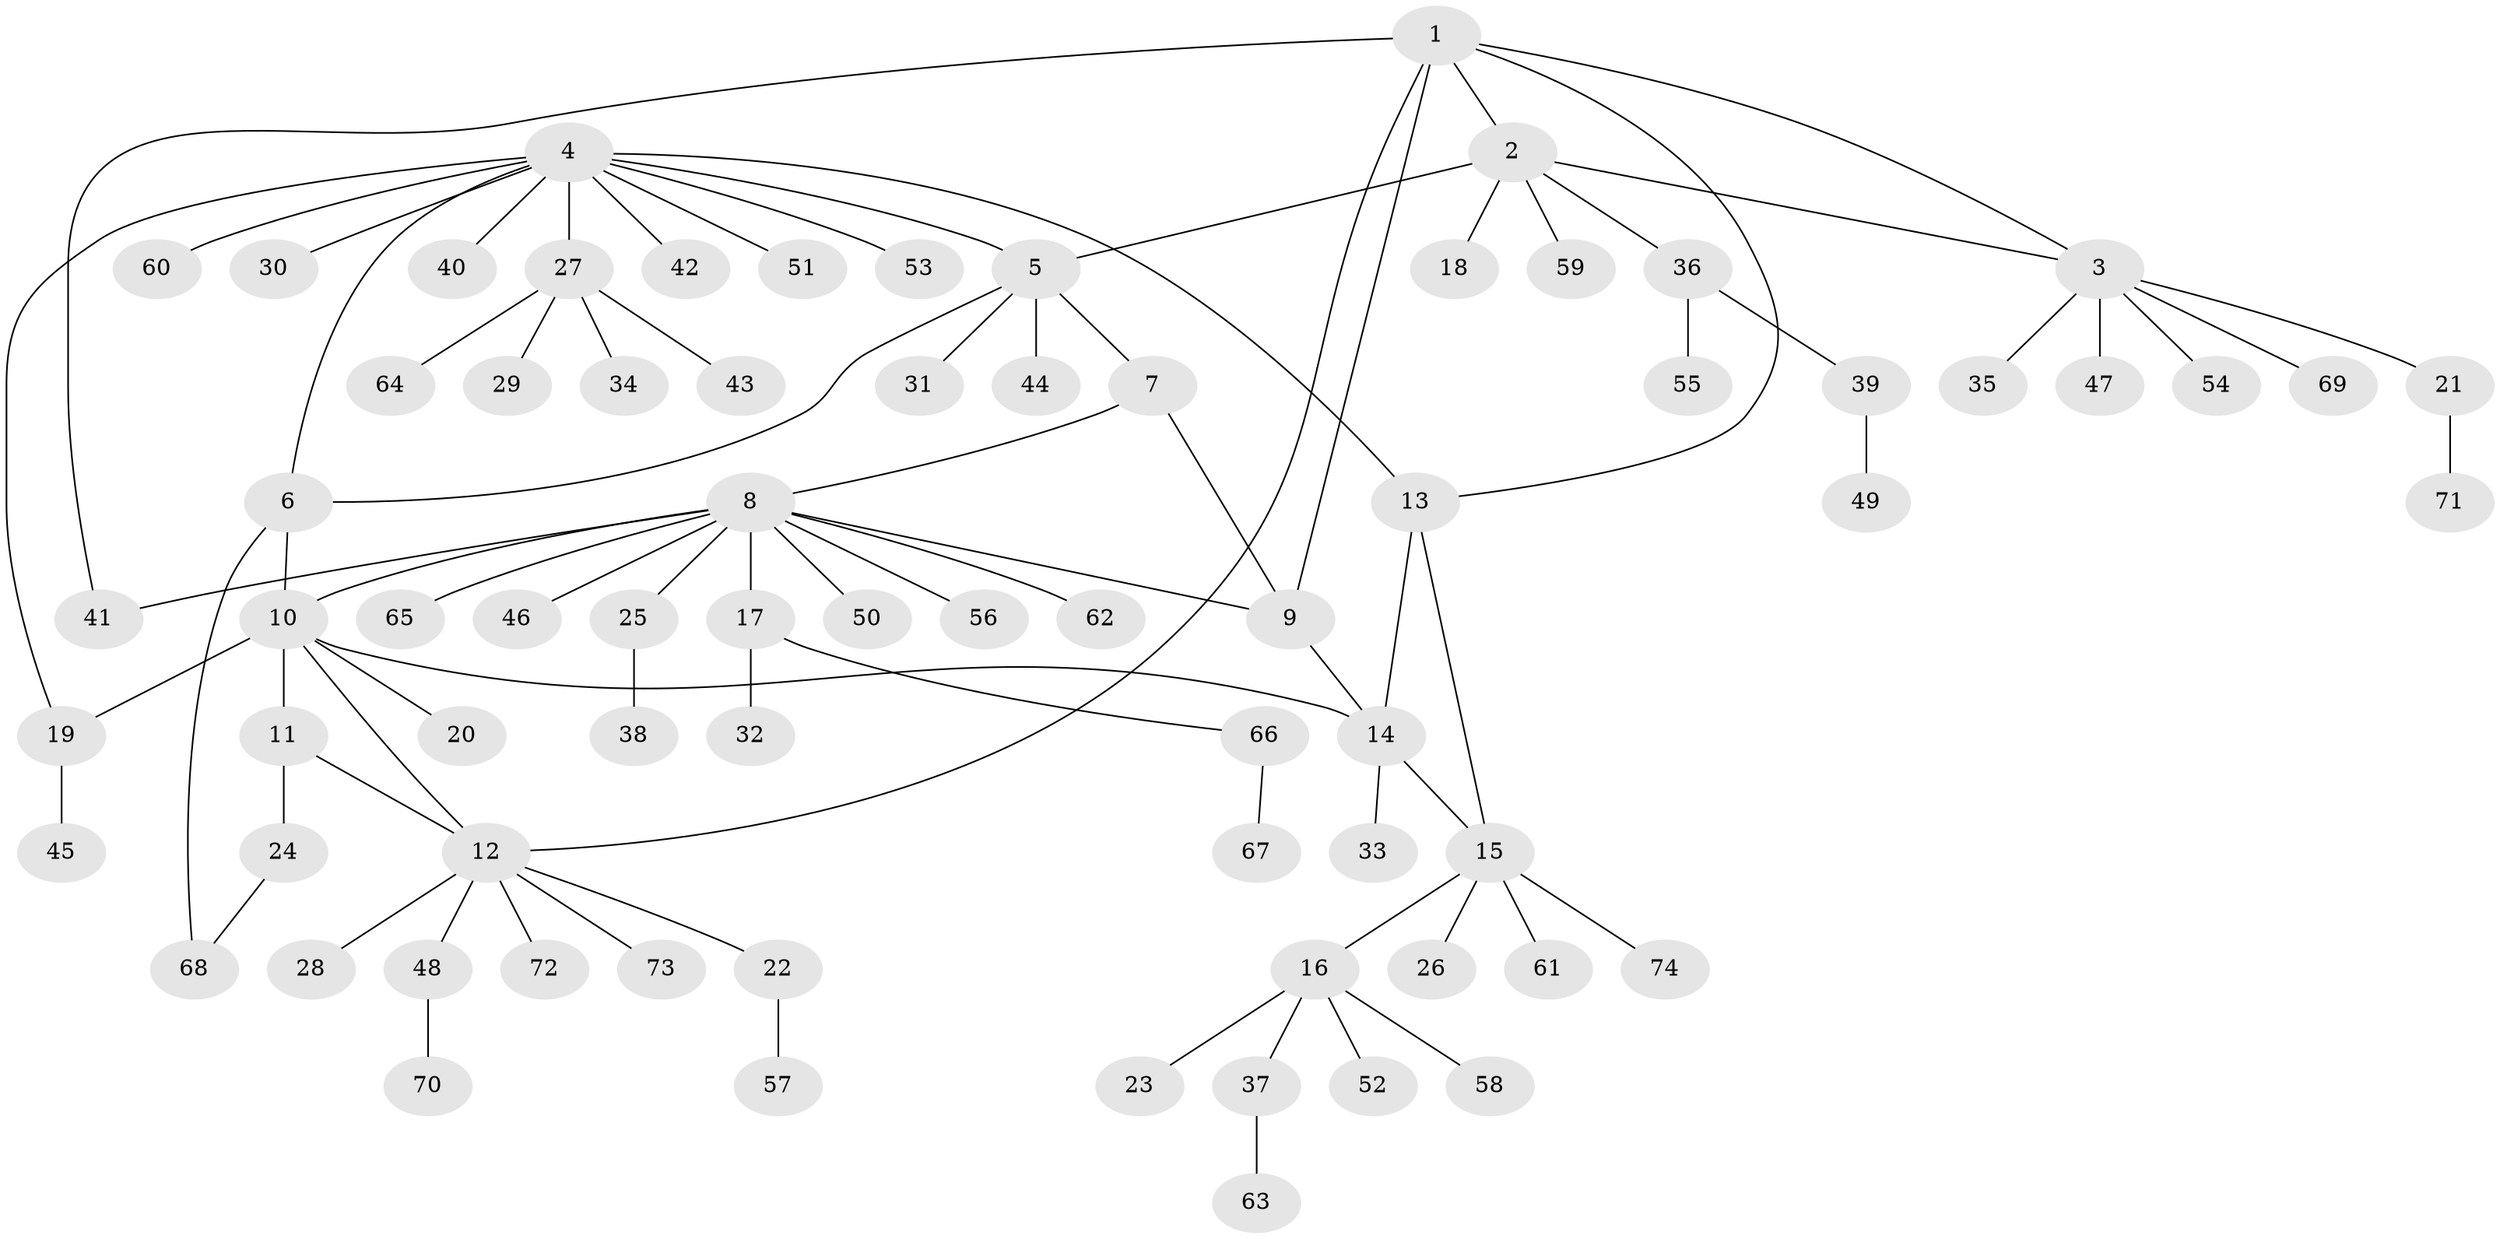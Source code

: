 // Generated by graph-tools (version 1.1) at 2025/55/03/09/25 04:55:37]
// undirected, 74 vertices, 87 edges
graph export_dot {
graph [start="1"]
  node [color=gray90,style=filled];
  1;
  2;
  3;
  4;
  5;
  6;
  7;
  8;
  9;
  10;
  11;
  12;
  13;
  14;
  15;
  16;
  17;
  18;
  19;
  20;
  21;
  22;
  23;
  24;
  25;
  26;
  27;
  28;
  29;
  30;
  31;
  32;
  33;
  34;
  35;
  36;
  37;
  38;
  39;
  40;
  41;
  42;
  43;
  44;
  45;
  46;
  47;
  48;
  49;
  50;
  51;
  52;
  53;
  54;
  55;
  56;
  57;
  58;
  59;
  60;
  61;
  62;
  63;
  64;
  65;
  66;
  67;
  68;
  69;
  70;
  71;
  72;
  73;
  74;
  1 -- 2;
  1 -- 3;
  1 -- 9;
  1 -- 12;
  1 -- 13;
  1 -- 41;
  2 -- 3;
  2 -- 5;
  2 -- 18;
  2 -- 36;
  2 -- 59;
  3 -- 21;
  3 -- 35;
  3 -- 47;
  3 -- 54;
  3 -- 69;
  4 -- 5;
  4 -- 6;
  4 -- 13;
  4 -- 19;
  4 -- 27;
  4 -- 30;
  4 -- 40;
  4 -- 42;
  4 -- 51;
  4 -- 53;
  4 -- 60;
  5 -- 6;
  5 -- 7;
  5 -- 31;
  5 -- 44;
  6 -- 10;
  6 -- 68;
  7 -- 8;
  7 -- 9;
  8 -- 9;
  8 -- 10;
  8 -- 17;
  8 -- 25;
  8 -- 41;
  8 -- 46;
  8 -- 50;
  8 -- 56;
  8 -- 62;
  8 -- 65;
  9 -- 14;
  10 -- 11;
  10 -- 12;
  10 -- 14;
  10 -- 19;
  10 -- 20;
  11 -- 12;
  11 -- 24;
  12 -- 22;
  12 -- 28;
  12 -- 48;
  12 -- 72;
  12 -- 73;
  13 -- 14;
  13 -- 15;
  14 -- 15;
  14 -- 33;
  15 -- 16;
  15 -- 26;
  15 -- 61;
  15 -- 74;
  16 -- 23;
  16 -- 37;
  16 -- 52;
  16 -- 58;
  17 -- 32;
  17 -- 66;
  19 -- 45;
  21 -- 71;
  22 -- 57;
  24 -- 68;
  25 -- 38;
  27 -- 29;
  27 -- 34;
  27 -- 43;
  27 -- 64;
  36 -- 39;
  36 -- 55;
  37 -- 63;
  39 -- 49;
  48 -- 70;
  66 -- 67;
}
